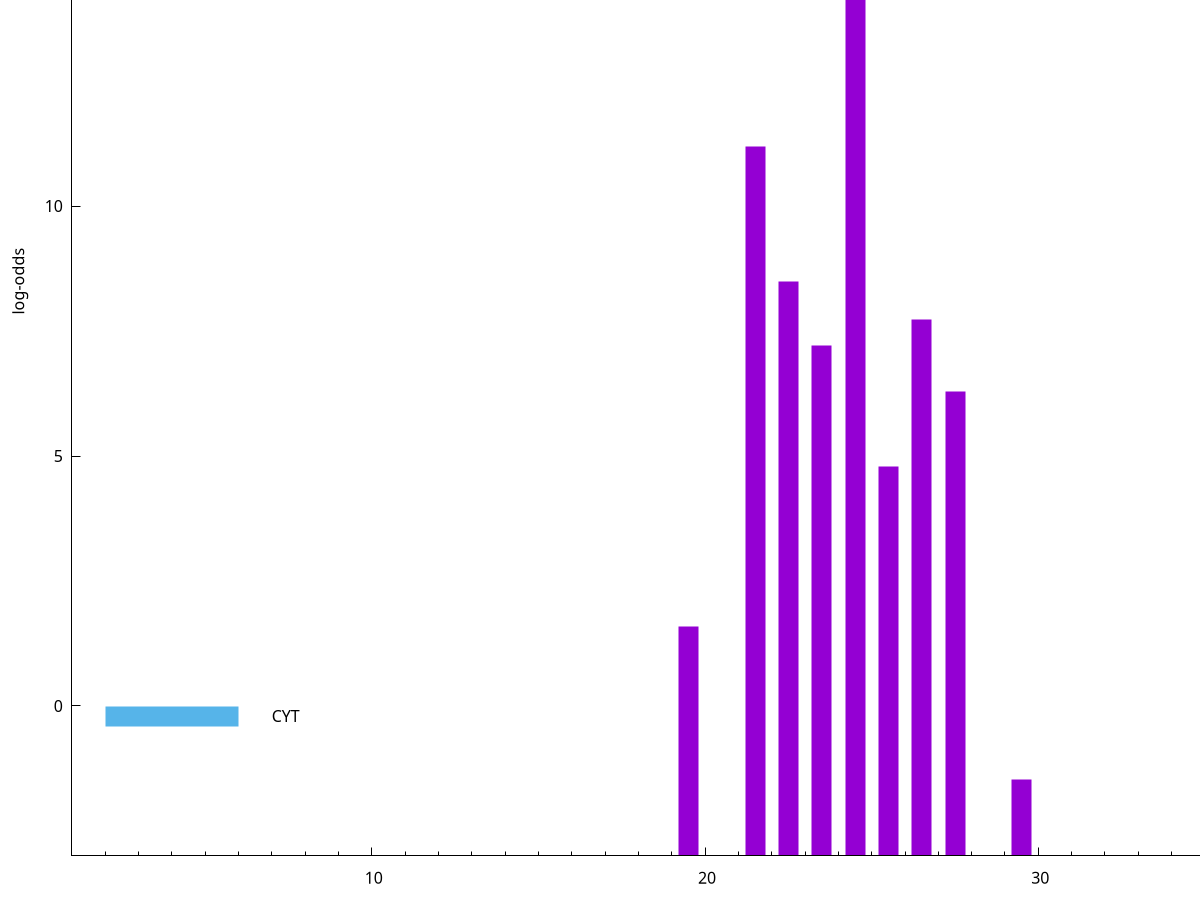 set title "LipoP predictions for SRR4017929.gff"
set size 2., 1.4
set xrange [1:70] 
set mxtics 10
set yrange [-3:20]
set y2range [0:23]
set ylabel "log-odds"
set term postscript eps color solid "Helvetica" 30
set output "SRR4017929.gff63.eps"
set arrow from 2,15.6468 to 6,15.6468 nohead lt 1 lw 20
set label "SpI" at 7,15.6468
set arrow from 2,-0.200913 to 6,-0.200913 nohead lt 3 lw 20
set label "CYT" at 7,-0.200913
set arrow from 2,15.6468 to 6,15.6468 nohead lt 1 lw 20
set label "SpI" at 7,15.6468
# NOTE: The scores below are the log-odds scores with the threshold
# NOTE: subtracted (a hack to make gnuplot make the histogram all
# NOTE: look nice).
plot "-" axes x1y2 title "" with impulses lt 1 lw 20
24.500000 18.554700
21.500000 14.190400
22.500000 11.499030
26.500000 10.738500
23.500000 10.217290
27.500000 9.300910
25.500000 7.785780
19.500000 4.595950
29.500000 1.520880
e
exit
